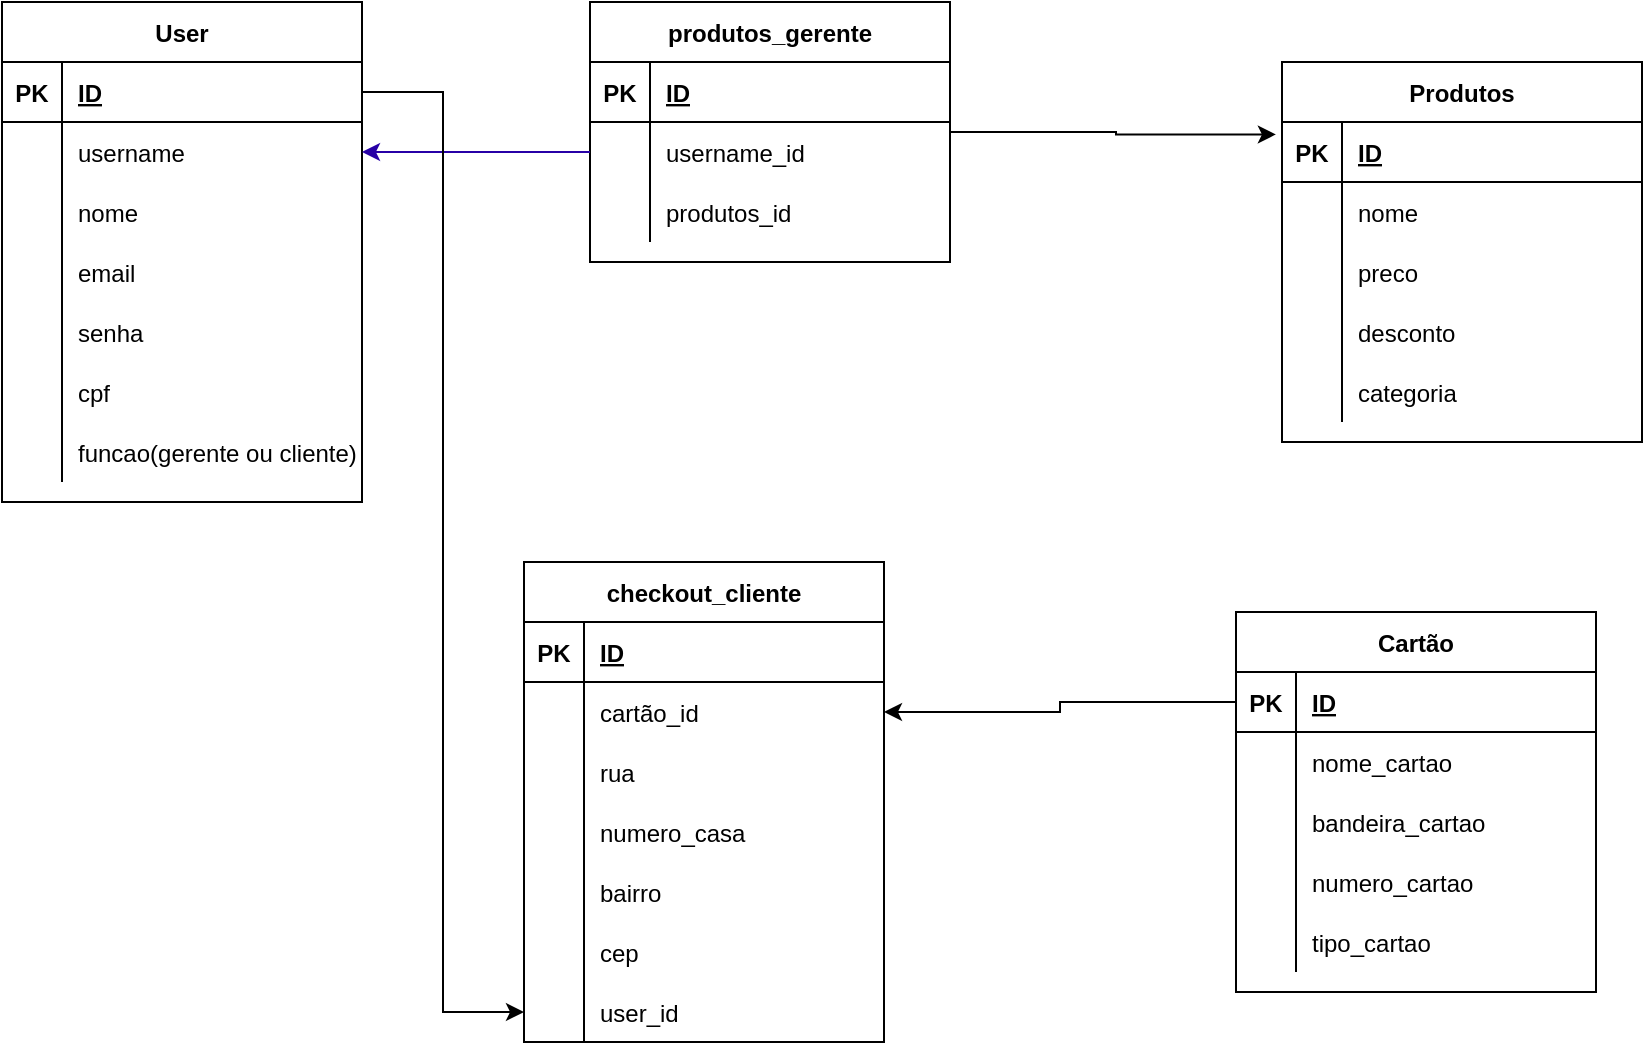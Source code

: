 <mxfile version="15.9.1" type="device"><diagram id="0SrDREkXjyf3MQYgtMzg" name="Page-1"><mxGraphModel dx="1279" dy="693" grid="1" gridSize="10" guides="1" tooltips="1" connect="1" arrows="1" fold="1" page="1" pageScale="1" pageWidth="827" pageHeight="1169" math="0" shadow="0"><root><mxCell id="0"/><mxCell id="1" parent="0"/><mxCell id="WHIbXjLoMZFEvp7NDpWw-17" value="User" style="shape=table;startSize=30;container=1;collapsible=1;childLayout=tableLayout;fixedRows=1;rowLines=0;fontStyle=1;align=center;resizeLast=1;" parent="1" vertex="1"><mxGeometry x="30" y="130" width="180" height="250" as="geometry"/></mxCell><mxCell id="WHIbXjLoMZFEvp7NDpWw-18" value="" style="shape=partialRectangle;collapsible=0;dropTarget=0;pointerEvents=0;fillColor=none;top=0;left=0;bottom=1;right=0;points=[[0,0.5],[1,0.5]];portConstraint=eastwest;" parent="WHIbXjLoMZFEvp7NDpWw-17" vertex="1"><mxGeometry y="30" width="180" height="30" as="geometry"/></mxCell><mxCell id="WHIbXjLoMZFEvp7NDpWw-19" value="PK" style="shape=partialRectangle;connectable=0;fillColor=none;top=0;left=0;bottom=0;right=0;fontStyle=1;overflow=hidden;" parent="WHIbXjLoMZFEvp7NDpWw-18" vertex="1"><mxGeometry width="30" height="30" as="geometry"><mxRectangle width="30" height="30" as="alternateBounds"/></mxGeometry></mxCell><mxCell id="WHIbXjLoMZFEvp7NDpWw-20" value="ID" style="shape=partialRectangle;connectable=0;fillColor=none;top=0;left=0;bottom=0;right=0;align=left;spacingLeft=6;fontStyle=5;overflow=hidden;" parent="WHIbXjLoMZFEvp7NDpWw-18" vertex="1"><mxGeometry x="30" width="150" height="30" as="geometry"><mxRectangle width="150" height="30" as="alternateBounds"/></mxGeometry></mxCell><mxCell id="WHIbXjLoMZFEvp7NDpWw-21" value="" style="shape=partialRectangle;collapsible=0;dropTarget=0;pointerEvents=0;fillColor=none;top=0;left=0;bottom=0;right=0;points=[[0,0.5],[1,0.5]];portConstraint=eastwest;" parent="WHIbXjLoMZFEvp7NDpWw-17" vertex="1"><mxGeometry y="60" width="180" height="30" as="geometry"/></mxCell><mxCell id="WHIbXjLoMZFEvp7NDpWw-22" value="" style="shape=partialRectangle;connectable=0;fillColor=none;top=0;left=0;bottom=0;right=0;editable=1;overflow=hidden;" parent="WHIbXjLoMZFEvp7NDpWw-21" vertex="1"><mxGeometry width="30" height="30" as="geometry"><mxRectangle width="30" height="30" as="alternateBounds"/></mxGeometry></mxCell><mxCell id="WHIbXjLoMZFEvp7NDpWw-23" value="username" style="shape=partialRectangle;connectable=0;fillColor=none;top=0;left=0;bottom=0;right=0;align=left;spacingLeft=6;overflow=hidden;" parent="WHIbXjLoMZFEvp7NDpWw-21" vertex="1"><mxGeometry x="30" width="150" height="30" as="geometry"><mxRectangle width="150" height="30" as="alternateBounds"/></mxGeometry></mxCell><mxCell id="WHIbXjLoMZFEvp7NDpWw-94" value="" style="shape=partialRectangle;collapsible=0;dropTarget=0;pointerEvents=0;fillColor=none;top=0;left=0;bottom=0;right=0;points=[[0,0.5],[1,0.5]];portConstraint=eastwest;" parent="WHIbXjLoMZFEvp7NDpWw-17" vertex="1"><mxGeometry y="90" width="180" height="30" as="geometry"/></mxCell><mxCell id="WHIbXjLoMZFEvp7NDpWw-95" value="" style="shape=partialRectangle;connectable=0;fillColor=none;top=0;left=0;bottom=0;right=0;editable=1;overflow=hidden;" parent="WHIbXjLoMZFEvp7NDpWw-94" vertex="1"><mxGeometry width="30" height="30" as="geometry"><mxRectangle width="30" height="30" as="alternateBounds"/></mxGeometry></mxCell><mxCell id="WHIbXjLoMZFEvp7NDpWw-96" value="nome" style="shape=partialRectangle;connectable=0;fillColor=none;top=0;left=0;bottom=0;right=0;align=left;spacingLeft=6;overflow=hidden;" parent="WHIbXjLoMZFEvp7NDpWw-94" vertex="1"><mxGeometry x="30" width="150" height="30" as="geometry"><mxRectangle width="150" height="30" as="alternateBounds"/></mxGeometry></mxCell><mxCell id="WHIbXjLoMZFEvp7NDpWw-24" value="" style="shape=partialRectangle;collapsible=0;dropTarget=0;pointerEvents=0;fillColor=none;top=0;left=0;bottom=0;right=0;points=[[0,0.5],[1,0.5]];portConstraint=eastwest;" parent="WHIbXjLoMZFEvp7NDpWw-17" vertex="1"><mxGeometry y="120" width="180" height="30" as="geometry"/></mxCell><mxCell id="WHIbXjLoMZFEvp7NDpWw-25" value="" style="shape=partialRectangle;connectable=0;fillColor=none;top=0;left=0;bottom=0;right=0;editable=1;overflow=hidden;" parent="WHIbXjLoMZFEvp7NDpWw-24" vertex="1"><mxGeometry width="30" height="30" as="geometry"><mxRectangle width="30" height="30" as="alternateBounds"/></mxGeometry></mxCell><mxCell id="WHIbXjLoMZFEvp7NDpWw-26" value="email" style="shape=partialRectangle;connectable=0;fillColor=none;top=0;left=0;bottom=0;right=0;align=left;spacingLeft=6;overflow=hidden;" parent="WHIbXjLoMZFEvp7NDpWw-24" vertex="1"><mxGeometry x="30" width="150" height="30" as="geometry"><mxRectangle width="150" height="30" as="alternateBounds"/></mxGeometry></mxCell><mxCell id="WHIbXjLoMZFEvp7NDpWw-27" value="" style="shape=partialRectangle;collapsible=0;dropTarget=0;pointerEvents=0;fillColor=none;top=0;left=0;bottom=0;right=0;points=[[0,0.5],[1,0.5]];portConstraint=eastwest;" parent="WHIbXjLoMZFEvp7NDpWw-17" vertex="1"><mxGeometry y="150" width="180" height="30" as="geometry"/></mxCell><mxCell id="WHIbXjLoMZFEvp7NDpWw-28" value="" style="shape=partialRectangle;connectable=0;fillColor=none;top=0;left=0;bottom=0;right=0;editable=1;overflow=hidden;" parent="WHIbXjLoMZFEvp7NDpWw-27" vertex="1"><mxGeometry width="30" height="30" as="geometry"><mxRectangle width="30" height="30" as="alternateBounds"/></mxGeometry></mxCell><mxCell id="WHIbXjLoMZFEvp7NDpWw-29" value="senha" style="shape=partialRectangle;connectable=0;fillColor=none;top=0;left=0;bottom=0;right=0;align=left;spacingLeft=6;overflow=hidden;" parent="WHIbXjLoMZFEvp7NDpWw-27" vertex="1"><mxGeometry x="30" width="150" height="30" as="geometry"><mxRectangle width="150" height="30" as="alternateBounds"/></mxGeometry></mxCell><mxCell id="WHIbXjLoMZFEvp7NDpWw-72" value="" style="shape=partialRectangle;collapsible=0;dropTarget=0;pointerEvents=0;fillColor=none;top=0;left=0;bottom=0;right=0;points=[[0,0.5],[1,0.5]];portConstraint=eastwest;" parent="WHIbXjLoMZFEvp7NDpWw-17" vertex="1"><mxGeometry y="180" width="180" height="30" as="geometry"/></mxCell><mxCell id="WHIbXjLoMZFEvp7NDpWw-73" value="" style="shape=partialRectangle;connectable=0;fillColor=none;top=0;left=0;bottom=0;right=0;editable=1;overflow=hidden;" parent="WHIbXjLoMZFEvp7NDpWw-72" vertex="1"><mxGeometry width="30" height="30" as="geometry"><mxRectangle width="30" height="30" as="alternateBounds"/></mxGeometry></mxCell><mxCell id="WHIbXjLoMZFEvp7NDpWw-74" value="cpf" style="shape=partialRectangle;connectable=0;fillColor=none;top=0;left=0;bottom=0;right=0;align=left;spacingLeft=6;overflow=hidden;" parent="WHIbXjLoMZFEvp7NDpWw-72" vertex="1"><mxGeometry x="30" width="150" height="30" as="geometry"><mxRectangle width="150" height="30" as="alternateBounds"/></mxGeometry></mxCell><mxCell id="WHIbXjLoMZFEvp7NDpWw-159" value="" style="shape=partialRectangle;collapsible=0;dropTarget=0;pointerEvents=0;fillColor=none;top=0;left=0;bottom=0;right=0;points=[[0,0.5],[1,0.5]];portConstraint=eastwest;" parent="WHIbXjLoMZFEvp7NDpWw-17" vertex="1"><mxGeometry y="210" width="180" height="30" as="geometry"/></mxCell><mxCell id="WHIbXjLoMZFEvp7NDpWw-160" value="" style="shape=partialRectangle;connectable=0;fillColor=none;top=0;left=0;bottom=0;right=0;editable=1;overflow=hidden;" parent="WHIbXjLoMZFEvp7NDpWw-159" vertex="1"><mxGeometry width="30" height="30" as="geometry"><mxRectangle width="30" height="30" as="alternateBounds"/></mxGeometry></mxCell><mxCell id="WHIbXjLoMZFEvp7NDpWw-161" value="funcao(gerente ou cliente)" style="shape=partialRectangle;connectable=0;fillColor=none;top=0;left=0;bottom=0;right=0;align=left;spacingLeft=6;overflow=hidden;" parent="WHIbXjLoMZFEvp7NDpWw-159" vertex="1"><mxGeometry x="30" width="150" height="30" as="geometry"><mxRectangle width="150" height="30" as="alternateBounds"/></mxGeometry></mxCell><mxCell id="WHIbXjLoMZFEvp7NDpWw-30" value="Produtos" style="shape=table;startSize=30;container=1;collapsible=1;childLayout=tableLayout;fixedRows=1;rowLines=0;fontStyle=1;align=center;resizeLast=1;" parent="1" vertex="1"><mxGeometry x="670" y="160" width="180" height="190" as="geometry"/></mxCell><mxCell id="WHIbXjLoMZFEvp7NDpWw-31" value="" style="shape=partialRectangle;collapsible=0;dropTarget=0;pointerEvents=0;fillColor=none;top=0;left=0;bottom=1;right=0;points=[[0,0.5],[1,0.5]];portConstraint=eastwest;" parent="WHIbXjLoMZFEvp7NDpWw-30" vertex="1"><mxGeometry y="30" width="180" height="30" as="geometry"/></mxCell><mxCell id="WHIbXjLoMZFEvp7NDpWw-32" value="PK" style="shape=partialRectangle;connectable=0;fillColor=none;top=0;left=0;bottom=0;right=0;fontStyle=1;overflow=hidden;" parent="WHIbXjLoMZFEvp7NDpWw-31" vertex="1"><mxGeometry width="30" height="30" as="geometry"><mxRectangle width="30" height="30" as="alternateBounds"/></mxGeometry></mxCell><mxCell id="WHIbXjLoMZFEvp7NDpWw-33" value="ID" style="shape=partialRectangle;connectable=0;fillColor=none;top=0;left=0;bottom=0;right=0;align=left;spacingLeft=6;fontStyle=5;overflow=hidden;" parent="WHIbXjLoMZFEvp7NDpWw-31" vertex="1"><mxGeometry x="30" width="150" height="30" as="geometry"><mxRectangle width="150" height="30" as="alternateBounds"/></mxGeometry></mxCell><mxCell id="WHIbXjLoMZFEvp7NDpWw-34" value="" style="shape=partialRectangle;collapsible=0;dropTarget=0;pointerEvents=0;fillColor=none;top=0;left=0;bottom=0;right=0;points=[[0,0.5],[1,0.5]];portConstraint=eastwest;" parent="WHIbXjLoMZFEvp7NDpWw-30" vertex="1"><mxGeometry y="60" width="180" height="30" as="geometry"/></mxCell><mxCell id="WHIbXjLoMZFEvp7NDpWw-35" value="" style="shape=partialRectangle;connectable=0;fillColor=none;top=0;left=0;bottom=0;right=0;editable=1;overflow=hidden;" parent="WHIbXjLoMZFEvp7NDpWw-34" vertex="1"><mxGeometry width="30" height="30" as="geometry"><mxRectangle width="30" height="30" as="alternateBounds"/></mxGeometry></mxCell><mxCell id="WHIbXjLoMZFEvp7NDpWw-36" value="nome  " style="shape=partialRectangle;connectable=0;fillColor=none;top=0;left=0;bottom=0;right=0;align=left;spacingLeft=6;overflow=hidden;" parent="WHIbXjLoMZFEvp7NDpWw-34" vertex="1"><mxGeometry x="30" width="150" height="30" as="geometry"><mxRectangle width="150" height="30" as="alternateBounds"/></mxGeometry></mxCell><mxCell id="WHIbXjLoMZFEvp7NDpWw-37" value="" style="shape=partialRectangle;collapsible=0;dropTarget=0;pointerEvents=0;fillColor=none;top=0;left=0;bottom=0;right=0;points=[[0,0.5],[1,0.5]];portConstraint=eastwest;" parent="WHIbXjLoMZFEvp7NDpWw-30" vertex="1"><mxGeometry y="90" width="180" height="30" as="geometry"/></mxCell><mxCell id="WHIbXjLoMZFEvp7NDpWw-38" value="" style="shape=partialRectangle;connectable=0;fillColor=none;top=0;left=0;bottom=0;right=0;editable=1;overflow=hidden;" parent="WHIbXjLoMZFEvp7NDpWw-37" vertex="1"><mxGeometry width="30" height="30" as="geometry"><mxRectangle width="30" height="30" as="alternateBounds"/></mxGeometry></mxCell><mxCell id="WHIbXjLoMZFEvp7NDpWw-39" value="preco" style="shape=partialRectangle;connectable=0;fillColor=none;top=0;left=0;bottom=0;right=0;align=left;spacingLeft=6;overflow=hidden;" parent="WHIbXjLoMZFEvp7NDpWw-37" vertex="1"><mxGeometry x="30" width="150" height="30" as="geometry"><mxRectangle width="150" height="30" as="alternateBounds"/></mxGeometry></mxCell><mxCell id="WHIbXjLoMZFEvp7NDpWw-40" value="" style="shape=partialRectangle;collapsible=0;dropTarget=0;pointerEvents=0;fillColor=none;top=0;left=0;bottom=0;right=0;points=[[0,0.5],[1,0.5]];portConstraint=eastwest;" parent="WHIbXjLoMZFEvp7NDpWw-30" vertex="1"><mxGeometry y="120" width="180" height="30" as="geometry"/></mxCell><mxCell id="WHIbXjLoMZFEvp7NDpWw-41" value="" style="shape=partialRectangle;connectable=0;fillColor=none;top=0;left=0;bottom=0;right=0;editable=1;overflow=hidden;" parent="WHIbXjLoMZFEvp7NDpWw-40" vertex="1"><mxGeometry width="30" height="30" as="geometry"><mxRectangle width="30" height="30" as="alternateBounds"/></mxGeometry></mxCell><mxCell id="WHIbXjLoMZFEvp7NDpWw-42" value="desconto" style="shape=partialRectangle;connectable=0;fillColor=none;top=0;left=0;bottom=0;right=0;align=left;spacingLeft=6;overflow=hidden;" parent="WHIbXjLoMZFEvp7NDpWw-40" vertex="1"><mxGeometry x="30" width="150" height="30" as="geometry"><mxRectangle width="150" height="30" as="alternateBounds"/></mxGeometry></mxCell><mxCell id="WHIbXjLoMZFEvp7NDpWw-69" value="" style="shape=partialRectangle;collapsible=0;dropTarget=0;pointerEvents=0;fillColor=none;top=0;left=0;bottom=0;right=0;points=[[0,0.5],[1,0.5]];portConstraint=eastwest;" parent="WHIbXjLoMZFEvp7NDpWw-30" vertex="1"><mxGeometry y="150" width="180" height="30" as="geometry"/></mxCell><mxCell id="WHIbXjLoMZFEvp7NDpWw-70" value="" style="shape=partialRectangle;connectable=0;fillColor=none;top=0;left=0;bottom=0;right=0;editable=1;overflow=hidden;" parent="WHIbXjLoMZFEvp7NDpWw-69" vertex="1"><mxGeometry width="30" height="30" as="geometry"><mxRectangle width="30" height="30" as="alternateBounds"/></mxGeometry></mxCell><mxCell id="WHIbXjLoMZFEvp7NDpWw-71" value="categoria" style="shape=partialRectangle;connectable=0;fillColor=none;top=0;left=0;bottom=0;right=0;align=left;spacingLeft=6;overflow=hidden;" parent="WHIbXjLoMZFEvp7NDpWw-69" vertex="1"><mxGeometry x="30" width="150" height="30" as="geometry"><mxRectangle width="150" height="30" as="alternateBounds"/></mxGeometry></mxCell><mxCell id="fws2tU4SYlPQQc52N-RR-5" style="edgeStyle=orthogonalEdgeStyle;rounded=0;orthogonalLoop=1;jettySize=auto;html=1;entryX=-0.017;entryY=0.208;entryDx=0;entryDy=0;entryPerimeter=0;" edge="1" parent="1" source="WHIbXjLoMZFEvp7NDpWw-134" target="WHIbXjLoMZFEvp7NDpWw-31"><mxGeometry relative="1" as="geometry"/></mxCell><mxCell id="WHIbXjLoMZFEvp7NDpWw-134" value="produtos_gerente" style="shape=table;startSize=30;container=1;collapsible=1;childLayout=tableLayout;fixedRows=1;rowLines=0;fontStyle=1;align=center;resizeLast=1;" parent="1" vertex="1"><mxGeometry x="324" y="130" width="180" height="130" as="geometry"/></mxCell><mxCell id="WHIbXjLoMZFEvp7NDpWw-135" value="" style="shape=partialRectangle;collapsible=0;dropTarget=0;pointerEvents=0;fillColor=none;top=0;left=0;bottom=1;right=0;points=[[0,0.5],[1,0.5]];portConstraint=eastwest;" parent="WHIbXjLoMZFEvp7NDpWw-134" vertex="1"><mxGeometry y="30" width="180" height="30" as="geometry"/></mxCell><mxCell id="WHIbXjLoMZFEvp7NDpWw-136" value="PK" style="shape=partialRectangle;connectable=0;fillColor=none;top=0;left=0;bottom=0;right=0;fontStyle=1;overflow=hidden;" parent="WHIbXjLoMZFEvp7NDpWw-135" vertex="1"><mxGeometry width="30" height="30" as="geometry"><mxRectangle width="30" height="30" as="alternateBounds"/></mxGeometry></mxCell><mxCell id="WHIbXjLoMZFEvp7NDpWw-137" value="ID" style="shape=partialRectangle;connectable=0;fillColor=none;top=0;left=0;bottom=0;right=0;align=left;spacingLeft=6;fontStyle=5;overflow=hidden;" parent="WHIbXjLoMZFEvp7NDpWw-135" vertex="1"><mxGeometry x="30" width="150" height="30" as="geometry"><mxRectangle width="150" height="30" as="alternateBounds"/></mxGeometry></mxCell><mxCell id="WHIbXjLoMZFEvp7NDpWw-138" value="" style="shape=partialRectangle;collapsible=0;dropTarget=0;pointerEvents=0;fillColor=none;top=0;left=0;bottom=0;right=0;points=[[0,0.5],[1,0.5]];portConstraint=eastwest;" parent="WHIbXjLoMZFEvp7NDpWw-134" vertex="1"><mxGeometry y="60" width="180" height="30" as="geometry"/></mxCell><mxCell id="WHIbXjLoMZFEvp7NDpWw-139" value="" style="shape=partialRectangle;connectable=0;fillColor=none;top=0;left=0;bottom=0;right=0;editable=1;overflow=hidden;" parent="WHIbXjLoMZFEvp7NDpWw-138" vertex="1"><mxGeometry width="30" height="30" as="geometry"><mxRectangle width="30" height="30" as="alternateBounds"/></mxGeometry></mxCell><mxCell id="WHIbXjLoMZFEvp7NDpWw-140" value="username_id" style="shape=partialRectangle;connectable=0;fillColor=none;top=0;left=0;bottom=0;right=0;align=left;spacingLeft=6;overflow=hidden;" parent="WHIbXjLoMZFEvp7NDpWw-138" vertex="1"><mxGeometry x="30" width="150" height="30" as="geometry"><mxRectangle width="150" height="30" as="alternateBounds"/></mxGeometry></mxCell><mxCell id="WHIbXjLoMZFEvp7NDpWw-141" value="" style="shape=partialRectangle;collapsible=0;dropTarget=0;pointerEvents=0;fillColor=none;top=0;left=0;bottom=0;right=0;points=[[0,0.5],[1,0.5]];portConstraint=eastwest;" parent="WHIbXjLoMZFEvp7NDpWw-134" vertex="1"><mxGeometry y="90" width="180" height="30" as="geometry"/></mxCell><mxCell id="WHIbXjLoMZFEvp7NDpWw-142" value="" style="shape=partialRectangle;connectable=0;fillColor=none;top=0;left=0;bottom=0;right=0;editable=1;overflow=hidden;" parent="WHIbXjLoMZFEvp7NDpWw-141" vertex="1"><mxGeometry width="30" height="30" as="geometry"><mxRectangle width="30" height="30" as="alternateBounds"/></mxGeometry></mxCell><mxCell id="WHIbXjLoMZFEvp7NDpWw-143" value="produtos_id" style="shape=partialRectangle;connectable=0;fillColor=none;top=0;left=0;bottom=0;right=0;align=left;spacingLeft=6;overflow=hidden;" parent="WHIbXjLoMZFEvp7NDpWw-141" vertex="1"><mxGeometry x="30" width="150" height="30" as="geometry"><mxRectangle width="150" height="30" as="alternateBounds"/></mxGeometry></mxCell><mxCell id="WHIbXjLoMZFEvp7NDpWw-162" style="edgeStyle=orthogonalEdgeStyle;rounded=0;orthogonalLoop=1;jettySize=auto;html=1;exitX=0;exitY=0.5;exitDx=0;exitDy=0;entryX=1;entryY=0.5;entryDx=0;entryDy=0;strokeColor=#2700A6;" parent="1" source="WHIbXjLoMZFEvp7NDpWw-138" target="WHIbXjLoMZFEvp7NDpWw-21" edge="1"><mxGeometry relative="1" as="geometry"/></mxCell><mxCell id="WHIbXjLoMZFEvp7NDpWw-164" value="checkout_cliente" style="shape=table;startSize=30;container=1;collapsible=1;childLayout=tableLayout;fixedRows=1;rowLines=0;fontStyle=1;align=center;resizeLast=1;" parent="1" vertex="1"><mxGeometry x="291" y="410" width="180" height="240" as="geometry"/></mxCell><mxCell id="WHIbXjLoMZFEvp7NDpWw-165" value="" style="shape=partialRectangle;collapsible=0;dropTarget=0;pointerEvents=0;fillColor=none;top=0;left=0;bottom=1;right=0;points=[[0,0.5],[1,0.5]];portConstraint=eastwest;" parent="WHIbXjLoMZFEvp7NDpWw-164" vertex="1"><mxGeometry y="30" width="180" height="30" as="geometry"/></mxCell><mxCell id="WHIbXjLoMZFEvp7NDpWw-166" value="PK" style="shape=partialRectangle;connectable=0;fillColor=none;top=0;left=0;bottom=0;right=0;fontStyle=1;overflow=hidden;" parent="WHIbXjLoMZFEvp7NDpWw-165" vertex="1"><mxGeometry width="30" height="30" as="geometry"><mxRectangle width="30" height="30" as="alternateBounds"/></mxGeometry></mxCell><mxCell id="WHIbXjLoMZFEvp7NDpWw-167" value="ID" style="shape=partialRectangle;connectable=0;fillColor=none;top=0;left=0;bottom=0;right=0;align=left;spacingLeft=6;fontStyle=5;overflow=hidden;" parent="WHIbXjLoMZFEvp7NDpWw-165" vertex="1"><mxGeometry x="30" width="150" height="30" as="geometry"><mxRectangle width="150" height="30" as="alternateBounds"/></mxGeometry></mxCell><mxCell id="WHIbXjLoMZFEvp7NDpWw-168" value="" style="shape=partialRectangle;collapsible=0;dropTarget=0;pointerEvents=0;fillColor=none;top=0;left=0;bottom=0;right=0;points=[[0,0.5],[1,0.5]];portConstraint=eastwest;" parent="WHIbXjLoMZFEvp7NDpWw-164" vertex="1"><mxGeometry y="60" width="180" height="30" as="geometry"/></mxCell><mxCell id="WHIbXjLoMZFEvp7NDpWw-169" value="" style="shape=partialRectangle;connectable=0;fillColor=none;top=0;left=0;bottom=0;right=0;editable=1;overflow=hidden;" parent="WHIbXjLoMZFEvp7NDpWw-168" vertex="1"><mxGeometry width="30" height="30" as="geometry"><mxRectangle width="30" height="30" as="alternateBounds"/></mxGeometry></mxCell><mxCell id="WHIbXjLoMZFEvp7NDpWw-170" value="cartão_id" style="shape=partialRectangle;connectable=0;fillColor=none;top=0;left=0;bottom=0;right=0;align=left;spacingLeft=6;overflow=hidden;" parent="WHIbXjLoMZFEvp7NDpWw-168" vertex="1"><mxGeometry x="30" width="150" height="30" as="geometry"><mxRectangle width="150" height="30" as="alternateBounds"/></mxGeometry></mxCell><mxCell id="fws2tU4SYlPQQc52N-RR-8" value="" style="shape=partialRectangle;collapsible=0;dropTarget=0;pointerEvents=0;fillColor=none;top=0;left=0;bottom=0;right=0;points=[[0,0.5],[1,0.5]];portConstraint=eastwest;" vertex="1" parent="WHIbXjLoMZFEvp7NDpWw-164"><mxGeometry y="90" width="180" height="30" as="geometry"/></mxCell><mxCell id="fws2tU4SYlPQQc52N-RR-9" value="" style="shape=partialRectangle;connectable=0;fillColor=none;top=0;left=0;bottom=0;right=0;editable=1;overflow=hidden;" vertex="1" parent="fws2tU4SYlPQQc52N-RR-8"><mxGeometry width="30" height="30" as="geometry"><mxRectangle width="30" height="30" as="alternateBounds"/></mxGeometry></mxCell><mxCell id="fws2tU4SYlPQQc52N-RR-10" value="rua" style="shape=partialRectangle;connectable=0;fillColor=none;top=0;left=0;bottom=0;right=0;align=left;spacingLeft=6;overflow=hidden;" vertex="1" parent="fws2tU4SYlPQQc52N-RR-8"><mxGeometry x="30" width="150" height="30" as="geometry"><mxRectangle width="150" height="30" as="alternateBounds"/></mxGeometry></mxCell><mxCell id="fws2tU4SYlPQQc52N-RR-11" value="" style="shape=partialRectangle;collapsible=0;dropTarget=0;pointerEvents=0;fillColor=none;top=0;left=0;bottom=0;right=0;points=[[0,0.5],[1,0.5]];portConstraint=eastwest;" vertex="1" parent="WHIbXjLoMZFEvp7NDpWw-164"><mxGeometry y="120" width="180" height="30" as="geometry"/></mxCell><mxCell id="fws2tU4SYlPQQc52N-RR-12" value="" style="shape=partialRectangle;connectable=0;fillColor=none;top=0;left=0;bottom=0;right=0;editable=1;overflow=hidden;" vertex="1" parent="fws2tU4SYlPQQc52N-RR-11"><mxGeometry width="30" height="30" as="geometry"><mxRectangle width="30" height="30" as="alternateBounds"/></mxGeometry></mxCell><mxCell id="fws2tU4SYlPQQc52N-RR-13" value="numero_casa" style="shape=partialRectangle;connectable=0;fillColor=none;top=0;left=0;bottom=0;right=0;align=left;spacingLeft=6;overflow=hidden;" vertex="1" parent="fws2tU4SYlPQQc52N-RR-11"><mxGeometry x="30" width="150" height="30" as="geometry"><mxRectangle width="150" height="30" as="alternateBounds"/></mxGeometry></mxCell><mxCell id="fws2tU4SYlPQQc52N-RR-14" value="" style="shape=partialRectangle;collapsible=0;dropTarget=0;pointerEvents=0;fillColor=none;top=0;left=0;bottom=0;right=0;points=[[0,0.5],[1,0.5]];portConstraint=eastwest;" vertex="1" parent="WHIbXjLoMZFEvp7NDpWw-164"><mxGeometry y="150" width="180" height="30" as="geometry"/></mxCell><mxCell id="fws2tU4SYlPQQc52N-RR-15" value="" style="shape=partialRectangle;connectable=0;fillColor=none;top=0;left=0;bottom=0;right=0;editable=1;overflow=hidden;" vertex="1" parent="fws2tU4SYlPQQc52N-RR-14"><mxGeometry width="30" height="30" as="geometry"><mxRectangle width="30" height="30" as="alternateBounds"/></mxGeometry></mxCell><mxCell id="fws2tU4SYlPQQc52N-RR-16" value="bairro" style="shape=partialRectangle;connectable=0;fillColor=none;top=0;left=0;bottom=0;right=0;align=left;spacingLeft=6;overflow=hidden;" vertex="1" parent="fws2tU4SYlPQQc52N-RR-14"><mxGeometry x="30" width="150" height="30" as="geometry"><mxRectangle width="150" height="30" as="alternateBounds"/></mxGeometry></mxCell><mxCell id="fws2tU4SYlPQQc52N-RR-17" value="" style="shape=partialRectangle;collapsible=0;dropTarget=0;pointerEvents=0;fillColor=none;top=0;left=0;bottom=0;right=0;points=[[0,0.5],[1,0.5]];portConstraint=eastwest;" vertex="1" parent="WHIbXjLoMZFEvp7NDpWw-164"><mxGeometry y="180" width="180" height="30" as="geometry"/></mxCell><mxCell id="fws2tU4SYlPQQc52N-RR-18" value="" style="shape=partialRectangle;connectable=0;fillColor=none;top=0;left=0;bottom=0;right=0;editable=1;overflow=hidden;" vertex="1" parent="fws2tU4SYlPQQc52N-RR-17"><mxGeometry width="30" height="30" as="geometry"><mxRectangle width="30" height="30" as="alternateBounds"/></mxGeometry></mxCell><mxCell id="fws2tU4SYlPQQc52N-RR-19" value="cep" style="shape=partialRectangle;connectable=0;fillColor=none;top=0;left=0;bottom=0;right=0;align=left;spacingLeft=6;overflow=hidden;" vertex="1" parent="fws2tU4SYlPQQc52N-RR-17"><mxGeometry x="30" width="150" height="30" as="geometry"><mxRectangle width="150" height="30" as="alternateBounds"/></mxGeometry></mxCell><mxCell id="fws2tU4SYlPQQc52N-RR-21" value="" style="shape=partialRectangle;collapsible=0;dropTarget=0;pointerEvents=0;fillColor=none;top=0;left=0;bottom=0;right=0;points=[[0,0.5],[1,0.5]];portConstraint=eastwest;" vertex="1" parent="WHIbXjLoMZFEvp7NDpWw-164"><mxGeometry y="210" width="180" height="30" as="geometry"/></mxCell><mxCell id="fws2tU4SYlPQQc52N-RR-22" value="" style="shape=partialRectangle;connectable=0;fillColor=none;top=0;left=0;bottom=0;right=0;editable=1;overflow=hidden;" vertex="1" parent="fws2tU4SYlPQQc52N-RR-21"><mxGeometry width="30" height="30" as="geometry"><mxRectangle width="30" height="30" as="alternateBounds"/></mxGeometry></mxCell><mxCell id="fws2tU4SYlPQQc52N-RR-23" value="user_id" style="shape=partialRectangle;connectable=0;fillColor=none;top=0;left=0;bottom=0;right=0;align=left;spacingLeft=6;overflow=hidden;" vertex="1" parent="fws2tU4SYlPQQc52N-RR-21"><mxGeometry x="30" width="150" height="30" as="geometry"><mxRectangle width="150" height="30" as="alternateBounds"/></mxGeometry></mxCell><mxCell id="fws2tU4SYlPQQc52N-RR-25" value="Cartão" style="shape=table;startSize=30;container=1;collapsible=1;childLayout=tableLayout;fixedRows=1;rowLines=0;fontStyle=1;align=center;resizeLast=1;" vertex="1" parent="1"><mxGeometry x="647" y="435" width="180" height="190" as="geometry"/></mxCell><mxCell id="fws2tU4SYlPQQc52N-RR-26" value="" style="shape=partialRectangle;collapsible=0;dropTarget=0;pointerEvents=0;fillColor=none;top=0;left=0;bottom=1;right=0;points=[[0,0.5],[1,0.5]];portConstraint=eastwest;" vertex="1" parent="fws2tU4SYlPQQc52N-RR-25"><mxGeometry y="30" width="180" height="30" as="geometry"/></mxCell><mxCell id="fws2tU4SYlPQQc52N-RR-27" value="PK" style="shape=partialRectangle;connectable=0;fillColor=none;top=0;left=0;bottom=0;right=0;fontStyle=1;overflow=hidden;" vertex="1" parent="fws2tU4SYlPQQc52N-RR-26"><mxGeometry width="30" height="30" as="geometry"><mxRectangle width="30" height="30" as="alternateBounds"/></mxGeometry></mxCell><mxCell id="fws2tU4SYlPQQc52N-RR-28" value="ID" style="shape=partialRectangle;connectable=0;fillColor=none;top=0;left=0;bottom=0;right=0;align=left;spacingLeft=6;fontStyle=5;overflow=hidden;" vertex="1" parent="fws2tU4SYlPQQc52N-RR-26"><mxGeometry x="30" width="150" height="30" as="geometry"><mxRectangle width="150" height="30" as="alternateBounds"/></mxGeometry></mxCell><mxCell id="fws2tU4SYlPQQc52N-RR-29" value="" style="shape=partialRectangle;collapsible=0;dropTarget=0;pointerEvents=0;fillColor=none;top=0;left=0;bottom=0;right=0;points=[[0,0.5],[1,0.5]];portConstraint=eastwest;" vertex="1" parent="fws2tU4SYlPQQc52N-RR-25"><mxGeometry y="60" width="180" height="30" as="geometry"/></mxCell><mxCell id="fws2tU4SYlPQQc52N-RR-30" value="" style="shape=partialRectangle;connectable=0;fillColor=none;top=0;left=0;bottom=0;right=0;editable=1;overflow=hidden;" vertex="1" parent="fws2tU4SYlPQQc52N-RR-29"><mxGeometry width="30" height="30" as="geometry"><mxRectangle width="30" height="30" as="alternateBounds"/></mxGeometry></mxCell><mxCell id="fws2tU4SYlPQQc52N-RR-31" value="nome_cartao  " style="shape=partialRectangle;connectable=0;fillColor=none;top=0;left=0;bottom=0;right=0;align=left;spacingLeft=6;overflow=hidden;" vertex="1" parent="fws2tU4SYlPQQc52N-RR-29"><mxGeometry x="30" width="150" height="30" as="geometry"><mxRectangle width="150" height="30" as="alternateBounds"/></mxGeometry></mxCell><mxCell id="fws2tU4SYlPQQc52N-RR-32" value="" style="shape=partialRectangle;collapsible=0;dropTarget=0;pointerEvents=0;fillColor=none;top=0;left=0;bottom=0;right=0;points=[[0,0.5],[1,0.5]];portConstraint=eastwest;" vertex="1" parent="fws2tU4SYlPQQc52N-RR-25"><mxGeometry y="90" width="180" height="30" as="geometry"/></mxCell><mxCell id="fws2tU4SYlPQQc52N-RR-33" value="" style="shape=partialRectangle;connectable=0;fillColor=none;top=0;left=0;bottom=0;right=0;editable=1;overflow=hidden;" vertex="1" parent="fws2tU4SYlPQQc52N-RR-32"><mxGeometry width="30" height="30" as="geometry"><mxRectangle width="30" height="30" as="alternateBounds"/></mxGeometry></mxCell><mxCell id="fws2tU4SYlPQQc52N-RR-34" value="bandeira_cartao" style="shape=partialRectangle;connectable=0;fillColor=none;top=0;left=0;bottom=0;right=0;align=left;spacingLeft=6;overflow=hidden;" vertex="1" parent="fws2tU4SYlPQQc52N-RR-32"><mxGeometry x="30" width="150" height="30" as="geometry"><mxRectangle width="150" height="30" as="alternateBounds"/></mxGeometry></mxCell><mxCell id="fws2tU4SYlPQQc52N-RR-35" value="" style="shape=partialRectangle;collapsible=0;dropTarget=0;pointerEvents=0;fillColor=none;top=0;left=0;bottom=0;right=0;points=[[0,0.5],[1,0.5]];portConstraint=eastwest;" vertex="1" parent="fws2tU4SYlPQQc52N-RR-25"><mxGeometry y="120" width="180" height="30" as="geometry"/></mxCell><mxCell id="fws2tU4SYlPQQc52N-RR-36" value="" style="shape=partialRectangle;connectable=0;fillColor=none;top=0;left=0;bottom=0;right=0;editable=1;overflow=hidden;" vertex="1" parent="fws2tU4SYlPQQc52N-RR-35"><mxGeometry width="30" height="30" as="geometry"><mxRectangle width="30" height="30" as="alternateBounds"/></mxGeometry></mxCell><mxCell id="fws2tU4SYlPQQc52N-RR-37" value="numero_cartao" style="shape=partialRectangle;connectable=0;fillColor=none;top=0;left=0;bottom=0;right=0;align=left;spacingLeft=6;overflow=hidden;" vertex="1" parent="fws2tU4SYlPQQc52N-RR-35"><mxGeometry x="30" width="150" height="30" as="geometry"><mxRectangle width="150" height="30" as="alternateBounds"/></mxGeometry></mxCell><mxCell id="fws2tU4SYlPQQc52N-RR-38" value="" style="shape=partialRectangle;collapsible=0;dropTarget=0;pointerEvents=0;fillColor=none;top=0;left=0;bottom=0;right=0;points=[[0,0.5],[1,0.5]];portConstraint=eastwest;" vertex="1" parent="fws2tU4SYlPQQc52N-RR-25"><mxGeometry y="150" width="180" height="30" as="geometry"/></mxCell><mxCell id="fws2tU4SYlPQQc52N-RR-39" value="" style="shape=partialRectangle;connectable=0;fillColor=none;top=0;left=0;bottom=0;right=0;editable=1;overflow=hidden;" vertex="1" parent="fws2tU4SYlPQQc52N-RR-38"><mxGeometry width="30" height="30" as="geometry"><mxRectangle width="30" height="30" as="alternateBounds"/></mxGeometry></mxCell><mxCell id="fws2tU4SYlPQQc52N-RR-40" value="tipo_cartao" style="shape=partialRectangle;connectable=0;fillColor=none;top=0;left=0;bottom=0;right=0;align=left;spacingLeft=6;overflow=hidden;" vertex="1" parent="fws2tU4SYlPQQc52N-RR-38"><mxGeometry x="30" width="150" height="30" as="geometry"><mxRectangle width="150" height="30" as="alternateBounds"/></mxGeometry></mxCell><mxCell id="fws2tU4SYlPQQc52N-RR-43" style="edgeStyle=orthogonalEdgeStyle;rounded=0;orthogonalLoop=1;jettySize=auto;html=1;" edge="1" parent="1" source="fws2tU4SYlPQQc52N-RR-26" target="WHIbXjLoMZFEvp7NDpWw-168"><mxGeometry relative="1" as="geometry"/></mxCell><mxCell id="fws2tU4SYlPQQc52N-RR-44" style="edgeStyle=orthogonalEdgeStyle;rounded=0;orthogonalLoop=1;jettySize=auto;html=1;" edge="1" parent="1" source="WHIbXjLoMZFEvp7NDpWw-18" target="fws2tU4SYlPQQc52N-RR-21"><mxGeometry relative="1" as="geometry"/></mxCell></root></mxGraphModel></diagram></mxfile>
